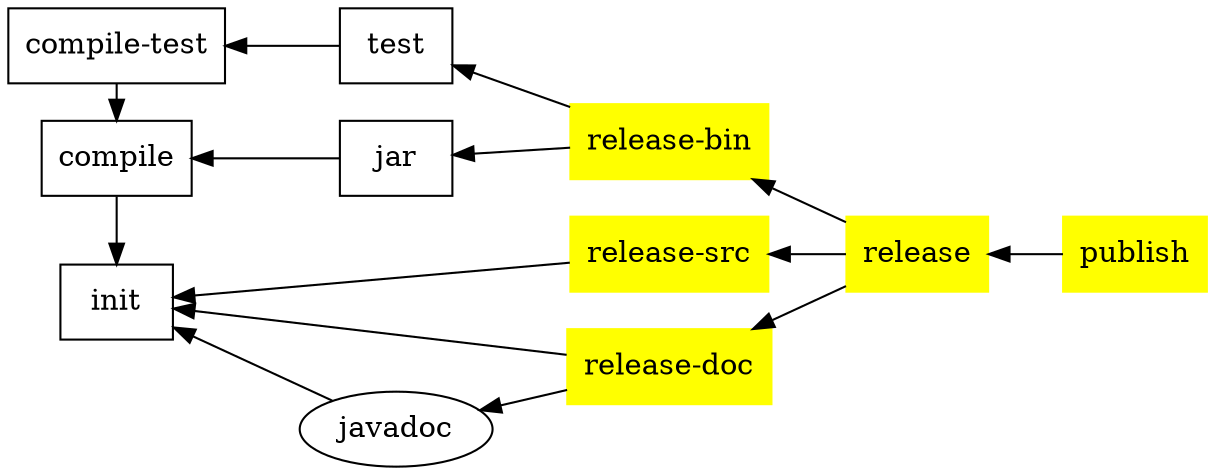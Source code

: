 digraph java_publish {
    rankdir="RL";
    //init
    "init" [shape=box];
    //compile
    "compile" [shape=box];
    "compile" -> "init";
    //test
    "test" [shape=box];
    "compile-test" [shape=box];
    "compile-test" -> "compile";
    "test" -> "compile-test";
    //jar
    "jar" [shape=box];
    "jar" -> "compile";
    //publish
    "release" [shape=box,style=filled,color=yellow];
    "release-bin" [shape=box,style=filled,color=yellow];
    "release-src" [shape=box,style=filled,color=yellow];
    "release-doc" [shape=box,style=filled,color=yellow];
    "publish" [shape=box,style=filled,color=yellow];
    "release" -> "release-bin";
    "release" -> "release-src";
    "release" -> "release-doc";
    "release-bin" -> "test";
    "release-bin" -> "jar";
    "release-src" -> "init";
    "release-doc" -> "init";
    "release-doc" -> "javadoc" -> "init";
    "publish" -> "release";
    {rank=same;"init","compile","compile-test"}
    {rank=same;"javadoc","test","jar"}
    {rank=same;"release-bin","release-src","release-doc"}
}